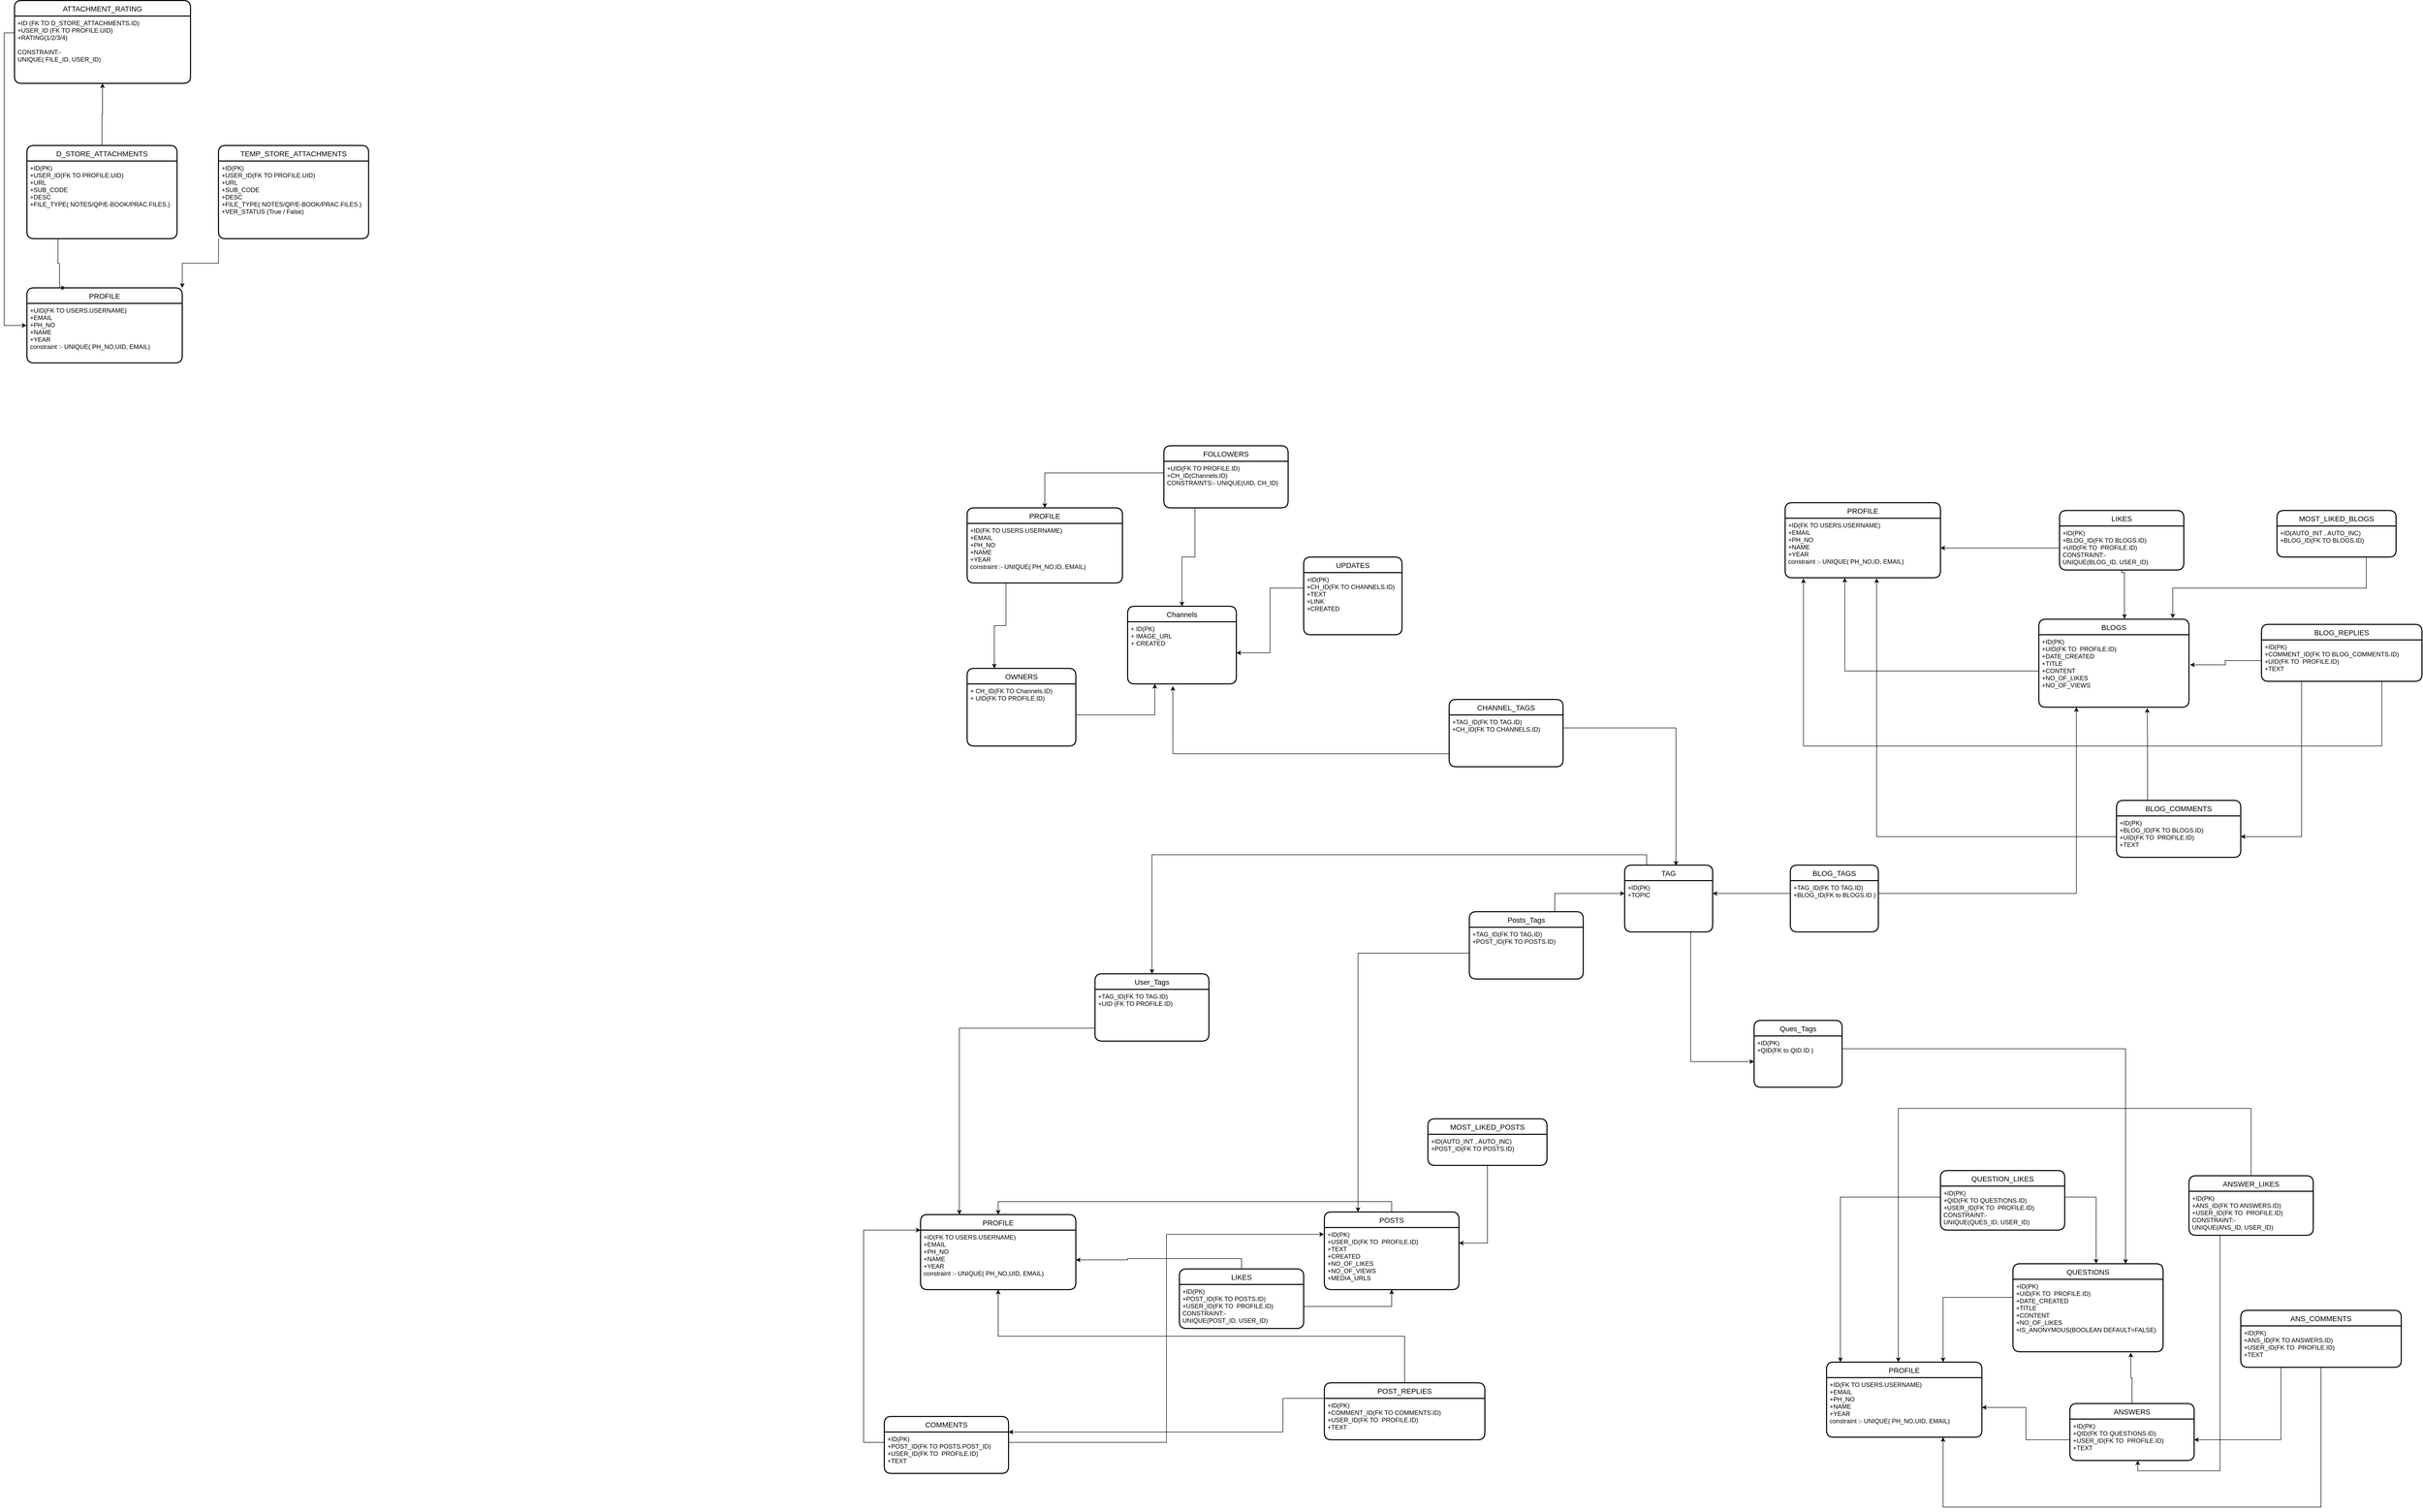 <mxfile version="20.2.7" type="github">
  <diagram id="v6MhGzl9Ut_vb9ysP9-F" name="Page-1">
    <mxGraphModel dx="2992" dy="3096" grid="1" gridSize="10" guides="1" tooltips="1" connect="1" arrows="1" fold="1" page="1" pageScale="1" pageWidth="827" pageHeight="1169" math="0" shadow="0">
      <root>
        <mxCell id="0" />
        <mxCell id="1" parent="0" />
        <mxCell id="1lAsEYCgAlX6sePm31HV-1" value="PROFILE" style="swimlane;childLayout=stackLayout;horizontal=1;startSize=30;horizontalStack=0;rounded=1;fontSize=14;fontStyle=0;strokeWidth=2;resizeParent=0;resizeLast=1;shadow=0;dashed=0;align=center;" parent="1" vertex="1">
          <mxGeometry x="270" y="305" width="300" height="145" as="geometry">
            <mxRectangle x="70" y="260" width="80" height="30" as="alternateBounds" />
          </mxGeometry>
        </mxCell>
        <mxCell id="1lAsEYCgAlX6sePm31HV-2" value="+ID(FK TO USERS.USERNAME)&#xa;+EMAIL&#xa;+PH_NO&#xa;+NAME&#xa;+YEAR&#xa;constraint :- UNIQUE( PH_NO,UID, EMAIL)" style="align=left;strokeColor=none;fillColor=none;spacingLeft=4;fontSize=12;verticalAlign=top;resizable=0;rotatable=0;part=1;" parent="1lAsEYCgAlX6sePm31HV-1" vertex="1">
          <mxGeometry y="30" width="300" height="115" as="geometry" />
        </mxCell>
        <mxCell id="1lAsEYCgAlX6sePm31HV-76" style="edgeStyle=orthogonalEdgeStyle;rounded=0;orthogonalLoop=1;jettySize=auto;html=1;exitX=0.5;exitY=0;exitDx=0;exitDy=0;entryX=0.5;entryY=0;entryDx=0;entryDy=0;" parent="1" source="1lAsEYCgAlX6sePm31HV-6" target="1lAsEYCgAlX6sePm31HV-1" edge="1">
          <mxGeometry relative="1" as="geometry" />
        </mxCell>
        <mxCell id="1lAsEYCgAlX6sePm31HV-6" value="POSTS" style="swimlane;childLayout=stackLayout;horizontal=1;startSize=30;horizontalStack=0;rounded=1;fontSize=14;fontStyle=0;strokeWidth=2;resizeParent=0;resizeLast=1;shadow=0;dashed=0;align=center;" parent="1" vertex="1">
          <mxGeometry x="1050" y="300" width="260" height="150" as="geometry" />
        </mxCell>
        <mxCell id="1lAsEYCgAlX6sePm31HV-7" value="+ID(PK)&#xa;+USER_ID(FK TO  PROFILE.ID)&#xa;+TEXT&#xa;+CREATED&#xa;+NO_OF_LIKES&#xa;+NO_OF_VIEWS&#xa;+MEDIA_URLS" style="align=left;strokeColor=none;fillColor=none;spacingLeft=4;fontSize=12;verticalAlign=top;resizable=0;rotatable=0;part=1;" parent="1lAsEYCgAlX6sePm31HV-6" vertex="1">
          <mxGeometry y="30" width="260" height="120" as="geometry" />
        </mxCell>
        <mxCell id="1lAsEYCgAlX6sePm31HV-11" value="COMMENTS" style="swimlane;childLayout=stackLayout;horizontal=1;startSize=30;horizontalStack=0;rounded=1;fontSize=14;fontStyle=0;strokeWidth=2;resizeParent=0;resizeLast=1;shadow=0;dashed=0;align=center;" parent="1" vertex="1">
          <mxGeometry x="200" y="695" width="240" height="110" as="geometry" />
        </mxCell>
        <mxCell id="1lAsEYCgAlX6sePm31HV-12" value="+ID(PK)&#xa;+POST_ID(FK TO POSTS.POST_ID)&#xa;+USER_ID(FK TO  PROFILE.ID)&#xa;+TEXT" style="align=left;strokeColor=none;fillColor=none;spacingLeft=4;fontSize=12;verticalAlign=top;resizable=0;rotatable=0;part=1;" parent="1lAsEYCgAlX6sePm31HV-11" vertex="1">
          <mxGeometry y="30" width="240" height="80" as="geometry" />
        </mxCell>
        <mxCell id="1lAsEYCgAlX6sePm31HV-14" style="edgeStyle=orthogonalEdgeStyle;rounded=0;orthogonalLoop=1;jettySize=auto;html=1;exitX=0;exitY=0.25;exitDx=0;exitDy=0;entryX=0;entryY=0;entryDx=0;entryDy=0;" parent="1" source="1lAsEYCgAlX6sePm31HV-12" target="1lAsEYCgAlX6sePm31HV-2" edge="1">
          <mxGeometry relative="1" as="geometry">
            <Array as="points">
              <mxPoint x="160" y="745" />
              <mxPoint x="160" y="335" />
            </Array>
          </mxGeometry>
        </mxCell>
        <mxCell id="1lAsEYCgAlX6sePm31HV-75" style="edgeStyle=orthogonalEdgeStyle;rounded=0;orthogonalLoop=1;jettySize=auto;html=1;exitX=0.5;exitY=0;exitDx=0;exitDy=0;entryX=0.5;entryY=1;entryDx=0;entryDy=0;" parent="1" source="1lAsEYCgAlX6sePm31HV-67" target="1lAsEYCgAlX6sePm31HV-2" edge="1">
          <mxGeometry relative="1" as="geometry" />
        </mxCell>
        <mxCell id="1lAsEYCgAlX6sePm31HV-67" value="POST_REPLIES" style="swimlane;childLayout=stackLayout;horizontal=1;startSize=30;horizontalStack=0;rounded=1;fontSize=14;fontStyle=0;strokeWidth=2;resizeParent=0;resizeLast=1;shadow=0;dashed=0;align=center;" parent="1" vertex="1">
          <mxGeometry x="1050" y="630" width="310" height="110" as="geometry" />
        </mxCell>
        <mxCell id="1lAsEYCgAlX6sePm31HV-68" value="+ID(PK)&#xa;+COMMENT_ID(FK TO COMMENTS.ID)&#xa;+USER_ID(FK TO  PROFILE.ID)&#xa;+TEXT" style="align=left;strokeColor=none;fillColor=none;spacingLeft=4;fontSize=12;verticalAlign=top;resizable=0;rotatable=0;part=1;" parent="1lAsEYCgAlX6sePm31HV-67" vertex="1">
          <mxGeometry y="30" width="310" height="80" as="geometry" />
        </mxCell>
        <mxCell id="1lAsEYCgAlX6sePm31HV-71" style="edgeStyle=orthogonalEdgeStyle;rounded=0;orthogonalLoop=1;jettySize=auto;html=1;exitX=0;exitY=0;exitDx=0;exitDy=0;entryX=1;entryY=0;entryDx=0;entryDy=0;" parent="1" source="1lAsEYCgAlX6sePm31HV-68" target="1lAsEYCgAlX6sePm31HV-12" edge="1">
          <mxGeometry relative="1" as="geometry">
            <Array as="points">
              <mxPoint x="970" y="725" />
            </Array>
          </mxGeometry>
        </mxCell>
        <mxCell id="1lAsEYCgAlX6sePm31HV-73" style="edgeStyle=orthogonalEdgeStyle;rounded=0;orthogonalLoop=1;jettySize=auto;html=1;exitX=1;exitY=0.25;exitDx=0;exitDy=0;entryX=-0.003;entryY=0.109;entryDx=0;entryDy=0;entryPerimeter=0;" parent="1" source="1lAsEYCgAlX6sePm31HV-12" target="1lAsEYCgAlX6sePm31HV-7" edge="1">
          <mxGeometry relative="1" as="geometry" />
        </mxCell>
        <mxCell id="1lAsEYCgAlX6sePm31HV-80" style="edgeStyle=orthogonalEdgeStyle;rounded=0;orthogonalLoop=1;jettySize=auto;html=1;exitX=0.5;exitY=0;exitDx=0;exitDy=0;" parent="1" source="1lAsEYCgAlX6sePm31HV-77" target="1lAsEYCgAlX6sePm31HV-2" edge="1">
          <mxGeometry relative="1" as="geometry" />
        </mxCell>
        <mxCell id="1lAsEYCgAlX6sePm31HV-77" value="LIKES" style="swimlane;childLayout=stackLayout;horizontal=1;startSize=30;horizontalStack=0;rounded=1;fontSize=14;fontStyle=0;strokeWidth=2;resizeParent=0;resizeLast=1;shadow=0;dashed=0;align=center;" parent="1" vertex="1">
          <mxGeometry x="770" y="410" width="240" height="115" as="geometry" />
        </mxCell>
        <mxCell id="1lAsEYCgAlX6sePm31HV-78" value="+ID(PK)&#xa;+POST_ID(FK TO POSTS.ID)&#xa;+USER_ID(FK TO  PROFILE.ID)&#xa;CONSTRAINT:-&#xa;UNIQUE(POST_ID, USER_ID)" style="align=left;strokeColor=none;fillColor=none;spacingLeft=4;fontSize=12;verticalAlign=top;resizable=0;rotatable=0;part=1;" parent="1lAsEYCgAlX6sePm31HV-77" vertex="1">
          <mxGeometry y="30" width="240" height="85" as="geometry" />
        </mxCell>
        <mxCell id="1lAsEYCgAlX6sePm31HV-89" value="MOST_LIKED_POSTS" style="swimlane;childLayout=stackLayout;horizontal=1;startSize=30;horizontalStack=0;rounded=1;fontSize=14;fontStyle=0;strokeWidth=2;resizeParent=0;resizeLast=1;shadow=0;dashed=0;align=center;" parent="1" vertex="1">
          <mxGeometry x="1250" y="120" width="230" height="90" as="geometry" />
        </mxCell>
        <mxCell id="1lAsEYCgAlX6sePm31HV-90" value="+ID(AUTO_INT , AUTO_INC)&#xa;+POST_ID(FK TO POSTS.ID)" style="align=left;strokeColor=none;fillColor=none;spacingLeft=4;fontSize=12;verticalAlign=top;resizable=0;rotatable=0;part=1;" parent="1lAsEYCgAlX6sePm31HV-89" vertex="1">
          <mxGeometry y="30" width="230" height="60" as="geometry" />
        </mxCell>
        <mxCell id="1lAsEYCgAlX6sePm31HV-91" style="edgeStyle=orthogonalEdgeStyle;rounded=0;orthogonalLoop=1;jettySize=auto;html=1;exitX=0.5;exitY=1;exitDx=0;exitDy=0;entryX=1;entryY=0.25;entryDx=0;entryDy=0;" parent="1" source="1lAsEYCgAlX6sePm31HV-90" target="1lAsEYCgAlX6sePm31HV-7" edge="1">
          <mxGeometry relative="1" as="geometry" />
        </mxCell>
        <mxCell id="JsNUfQA0gymqFtGWAfHF-6" style="edgeStyle=orthogonalEdgeStyle;rounded=0;orthogonalLoop=1;jettySize=auto;html=1;exitX=1;exitY=0.5;exitDx=0;exitDy=0;entryX=0.5;entryY=1;entryDx=0;entryDy=0;" parent="1" source="1lAsEYCgAlX6sePm31HV-78" target="1lAsEYCgAlX6sePm31HV-7" edge="1">
          <mxGeometry relative="1" as="geometry" />
        </mxCell>
        <mxCell id="MGJTp-JD5_m7ENDqBsiT-18" value="BLOGS" style="swimlane;childLayout=stackLayout;horizontal=1;startSize=30;horizontalStack=0;rounded=1;fontSize=14;fontStyle=0;strokeWidth=2;resizeParent=0;resizeLast=1;shadow=0;dashed=0;align=center;" parent="1" vertex="1">
          <mxGeometry x="2430" y="-845" width="290" height="170" as="geometry" />
        </mxCell>
        <mxCell id="MGJTp-JD5_m7ENDqBsiT-19" value="+ID(PK)&#xa;+UID(FK TO  PROFILE.ID)&#xa;+DATE_CREATED&#xa;+TITLE&#xa;+CONTENT&#xa;+NO_OF_LIKES&#xa;+NO_OF_VIEWS&#xa;" style="align=left;strokeColor=none;fillColor=none;spacingLeft=4;fontSize=12;verticalAlign=top;resizable=0;rotatable=0;part=1;" parent="MGJTp-JD5_m7ENDqBsiT-18" vertex="1">
          <mxGeometry y="30" width="290" height="140" as="geometry" />
        </mxCell>
        <mxCell id="MGJTp-JD5_m7ENDqBsiT-20" value="LIKES" style="swimlane;childLayout=stackLayout;horizontal=1;startSize=30;horizontalStack=0;rounded=1;fontSize=14;fontStyle=0;strokeWidth=2;resizeParent=0;resizeLast=1;shadow=0;dashed=0;align=center;" parent="1" vertex="1">
          <mxGeometry x="2470" y="-1055" width="240" height="115" as="geometry" />
        </mxCell>
        <mxCell id="MGJTp-JD5_m7ENDqBsiT-21" value="+ID(PK)&#xa;+BLOG_ID(FK TO BLOGS.ID)&#xa;+UID(FK TO  PROFILE.ID)&#xa;CONSTRAINT:-&#xa;UNIQUE(BLOG_ID, USER_ID)" style="align=left;strokeColor=none;fillColor=none;spacingLeft=4;fontSize=12;verticalAlign=top;resizable=0;rotatable=0;part=1;" parent="MGJTp-JD5_m7ENDqBsiT-20" vertex="1">
          <mxGeometry y="30" width="240" height="85" as="geometry" />
        </mxCell>
        <mxCell id="MGJTp-JD5_m7ENDqBsiT-85" style="edgeStyle=orthogonalEdgeStyle;rounded=0;orthogonalLoop=1;jettySize=auto;html=1;exitX=0.25;exitY=0;exitDx=0;exitDy=0;entryX=0.722;entryY=1.012;entryDx=0;entryDy=0;entryPerimeter=0;" parent="1" source="MGJTp-JD5_m7ENDqBsiT-22" target="MGJTp-JD5_m7ENDqBsiT-19" edge="1">
          <mxGeometry relative="1" as="geometry" />
        </mxCell>
        <mxCell id="MGJTp-JD5_m7ENDqBsiT-22" value="BLOG_COMMENTS" style="swimlane;childLayout=stackLayout;horizontal=1;startSize=30;horizontalStack=0;rounded=1;fontSize=14;fontStyle=0;strokeWidth=2;resizeParent=0;resizeLast=1;shadow=0;dashed=0;align=center;" parent="1" vertex="1">
          <mxGeometry x="2580" y="-495" width="240" height="110" as="geometry" />
        </mxCell>
        <mxCell id="MGJTp-JD5_m7ENDqBsiT-23" value="+ID(PK)&#xa;+BLOG_ID(FK TO BLOGS.ID)&#xa;+UID(FK TO  PROFILE.ID)&#xa;+TEXT" style="align=left;strokeColor=none;fillColor=none;spacingLeft=4;fontSize=12;verticalAlign=top;resizable=0;rotatable=0;part=1;" parent="MGJTp-JD5_m7ENDqBsiT-22" vertex="1">
          <mxGeometry y="30" width="240" height="80" as="geometry" />
        </mxCell>
        <mxCell id="MGJTp-JD5_m7ENDqBsiT-24" value="MOST_LIKED_BLOGS" style="swimlane;childLayout=stackLayout;horizontal=1;startSize=30;horizontalStack=0;rounded=1;fontSize=14;fontStyle=0;strokeWidth=2;resizeParent=0;resizeLast=1;shadow=0;dashed=0;align=center;" parent="1" vertex="1">
          <mxGeometry x="2890" y="-1055" width="230" height="90" as="geometry" />
        </mxCell>
        <mxCell id="MGJTp-JD5_m7ENDqBsiT-25" value="+ID(AUTO_INT , AUTO_INC)&#xa;+BLOG_ID(FK TO BLOGS.ID)" style="align=left;strokeColor=none;fillColor=none;spacingLeft=4;fontSize=12;verticalAlign=top;resizable=0;rotatable=0;part=1;" parent="MGJTp-JD5_m7ENDqBsiT-24" vertex="1">
          <mxGeometry y="30" width="230" height="60" as="geometry" />
        </mxCell>
        <mxCell id="MGJTp-JD5_m7ENDqBsiT-26" style="edgeStyle=orthogonalEdgeStyle;rounded=0;orthogonalLoop=1;jettySize=auto;html=1;entryX=0.57;entryY=-0.005;entryDx=0;entryDy=0;entryPerimeter=0;" parent="1" source="MGJTp-JD5_m7ENDqBsiT-21" target="MGJTp-JD5_m7ENDqBsiT-18" edge="1">
          <mxGeometry relative="1" as="geometry">
            <Array as="points">
              <mxPoint x="2590" y="-935" />
              <mxPoint x="2595" y="-935" />
            </Array>
          </mxGeometry>
        </mxCell>
        <mxCell id="MGJTp-JD5_m7ENDqBsiT-27" value="BLOG_REPLIES" style="swimlane;childLayout=stackLayout;horizontal=1;startSize=30;horizontalStack=0;rounded=1;fontSize=14;fontStyle=0;strokeWidth=2;resizeParent=0;resizeLast=1;shadow=0;dashed=0;align=center;" parent="1" vertex="1">
          <mxGeometry x="2860" y="-835" width="310" height="110" as="geometry" />
        </mxCell>
        <mxCell id="MGJTp-JD5_m7ENDqBsiT-28" value="+ID(PK)&#xa;+COMMENT_ID(FK TO BLOG_COMMENTS.ID)&#xa;+UID(FK TO  PROFILE.ID)&#xa;+TEXT" style="align=left;strokeColor=none;fillColor=none;spacingLeft=4;fontSize=12;verticalAlign=top;resizable=0;rotatable=0;part=1;" parent="MGJTp-JD5_m7ENDqBsiT-27" vertex="1">
          <mxGeometry y="30" width="310" height="80" as="geometry" />
        </mxCell>
        <mxCell id="MGJTp-JD5_m7ENDqBsiT-29" style="edgeStyle=orthogonalEdgeStyle;rounded=0;orthogonalLoop=1;jettySize=auto;html=1;exitX=0;exitY=0.5;exitDx=0;exitDy=0;entryX=1.007;entryY=0.415;entryDx=0;entryDy=0;entryPerimeter=0;" parent="1" source="MGJTp-JD5_m7ENDqBsiT-28" target="MGJTp-JD5_m7ENDqBsiT-19" edge="1">
          <mxGeometry relative="1" as="geometry" />
        </mxCell>
        <mxCell id="MGJTp-JD5_m7ENDqBsiT-30" style="edgeStyle=orthogonalEdgeStyle;rounded=0;orthogonalLoop=1;jettySize=auto;html=1;exitX=0.75;exitY=1;exitDx=0;exitDy=0;entryX=0.892;entryY=-0.011;entryDx=0;entryDy=0;entryPerimeter=0;" parent="1" source="MGJTp-JD5_m7ENDqBsiT-25" target="MGJTp-JD5_m7ENDqBsiT-18" edge="1">
          <mxGeometry relative="1" as="geometry" />
        </mxCell>
        <mxCell id="MGJTp-JD5_m7ENDqBsiT-31" style="edgeStyle=orthogonalEdgeStyle;rounded=0;orthogonalLoop=1;jettySize=auto;html=1;exitX=0.25;exitY=1;exitDx=0;exitDy=0;entryX=1;entryY=0.5;entryDx=0;entryDy=0;" parent="1" source="MGJTp-JD5_m7ENDqBsiT-28" target="MGJTp-JD5_m7ENDqBsiT-23" edge="1">
          <mxGeometry relative="1" as="geometry" />
        </mxCell>
        <mxCell id="MGJTp-JD5_m7ENDqBsiT-36" value="PROFILE" style="swimlane;childLayout=stackLayout;horizontal=1;startSize=30;horizontalStack=0;rounded=1;fontSize=14;fontStyle=0;strokeWidth=2;resizeParent=0;resizeLast=1;shadow=0;dashed=0;align=center;" parent="1" vertex="1">
          <mxGeometry x="1940" y="-1070" width="300" height="145" as="geometry">
            <mxRectangle x="70" y="260" width="80" height="30" as="alternateBounds" />
          </mxGeometry>
        </mxCell>
        <mxCell id="MGJTp-JD5_m7ENDqBsiT-37" value="+ID(FK TO USERS.USERNAME)&#xa;+EMAIL&#xa;+PH_NO&#xa;+NAME&#xa;+YEAR&#xa;constraint :- UNIQUE( PH_NO,ID, EMAIL)" style="align=left;strokeColor=none;fillColor=none;spacingLeft=4;fontSize=12;verticalAlign=top;resizable=0;rotatable=0;part=1;" parent="MGJTp-JD5_m7ENDqBsiT-36" vertex="1">
          <mxGeometry y="30" width="300" height="115" as="geometry" />
        </mxCell>
        <mxCell id="MGJTp-JD5_m7ENDqBsiT-41" style="edgeStyle=orthogonalEdgeStyle;rounded=0;orthogonalLoop=1;jettySize=auto;html=1;exitX=0;exitY=0.5;exitDx=0;exitDy=0;entryX=0.384;entryY=1.001;entryDx=0;entryDy=0;entryPerimeter=0;" parent="1" source="MGJTp-JD5_m7ENDqBsiT-19" target="MGJTp-JD5_m7ENDqBsiT-37" edge="1">
          <mxGeometry relative="1" as="geometry" />
        </mxCell>
        <mxCell id="MGJTp-JD5_m7ENDqBsiT-42" style="edgeStyle=orthogonalEdgeStyle;rounded=0;orthogonalLoop=1;jettySize=auto;html=1;exitX=0;exitY=0.5;exitDx=0;exitDy=0;entryX=0.589;entryY=1.01;entryDx=0;entryDy=0;entryPerimeter=0;" parent="1" source="MGJTp-JD5_m7ENDqBsiT-23" target="MGJTp-JD5_m7ENDqBsiT-37" edge="1">
          <mxGeometry relative="1" as="geometry" />
        </mxCell>
        <mxCell id="MGJTp-JD5_m7ENDqBsiT-52" value="PROFILE" style="swimlane;childLayout=stackLayout;horizontal=1;startSize=30;horizontalStack=0;rounded=1;fontSize=14;fontStyle=0;strokeWidth=2;resizeParent=0;resizeLast=1;shadow=0;dashed=0;align=center;" parent="1" vertex="1">
          <mxGeometry x="-1456" y="-1485" width="300" height="145" as="geometry">
            <mxRectangle x="70" y="260" width="80" height="30" as="alternateBounds" />
          </mxGeometry>
        </mxCell>
        <mxCell id="MGJTp-JD5_m7ENDqBsiT-53" value="+UID(FK TO USERS.USERNAME)&#xa;+EMAIL&#xa;+PH_NO&#xa;+NAME&#xa;+YEAR&#xa;constraint :- UNIQUE( PH_NO,UID, EMAIL)" style="align=left;strokeColor=none;fillColor=none;spacingLeft=4;fontSize=12;verticalAlign=top;resizable=0;rotatable=0;part=1;" parent="MGJTp-JD5_m7ENDqBsiT-52" vertex="1">
          <mxGeometry y="30" width="300" height="115" as="geometry" />
        </mxCell>
        <mxCell id="MGJTp-JD5_m7ENDqBsiT-54" style="edgeStyle=orthogonalEdgeStyle;rounded=0;orthogonalLoop=1;jettySize=auto;html=1;exitX=0.5;exitY=0;exitDx=0;exitDy=0;entryX=0.5;entryY=1;entryDx=0;entryDy=0;" parent="1" source="MGJTp-JD5_m7ENDqBsiT-55" target="MGJTp-JD5_m7ENDqBsiT-62" edge="1">
          <mxGeometry relative="1" as="geometry" />
        </mxCell>
        <mxCell id="MGJTp-JD5_m7ENDqBsiT-55" value="D_STORE_ATTACHMENTS" style="swimlane;childLayout=stackLayout;horizontal=1;startSize=30;horizontalStack=0;rounded=1;fontSize=14;fontStyle=0;strokeWidth=2;resizeParent=0;resizeLast=1;shadow=0;dashed=0;align=center;" parent="1" vertex="1">
          <mxGeometry x="-1456" y="-1760" width="290" height="180" as="geometry" />
        </mxCell>
        <mxCell id="MGJTp-JD5_m7ENDqBsiT-56" value="+ID(PK)&#xa;+USER_ID(FK TO PROFILE.UID)&#xa;+URL&#xa;+SUB_CODE&#xa;+DESC&#xa;+FILE_TYPE( NOTES/QP/E-BOOK/PRAC.FILES.)&#xa;" style="align=left;strokeColor=none;fillColor=none;spacingLeft=4;fontSize=12;verticalAlign=top;resizable=0;rotatable=0;part=1;" parent="MGJTp-JD5_m7ENDqBsiT-55" vertex="1">
          <mxGeometry y="30" width="290" height="150" as="geometry" />
        </mxCell>
        <mxCell id="MGJTp-JD5_m7ENDqBsiT-57" value="TEMP_STORE_ATTACHMENTS" style="swimlane;childLayout=stackLayout;horizontal=1;startSize=30;horizontalStack=0;rounded=1;fontSize=14;fontStyle=0;strokeWidth=2;resizeParent=0;resizeLast=1;shadow=0;dashed=0;align=center;" parent="1" vertex="1">
          <mxGeometry x="-1086" y="-1760" width="290" height="180" as="geometry" />
        </mxCell>
        <mxCell id="MGJTp-JD5_m7ENDqBsiT-58" value="+ID(PK)&#xa;+USER_ID(FK TO PROFILE.UID)&#xa;+URL&#xa;+SUB_CODE&#xa;+DESC&#xa;+FILE_TYPE( NOTES/QP/E-BOOK/PRAC.FILES.)&#xa;+VER_STATUS (True / False)" style="align=left;strokeColor=none;fillColor=none;spacingLeft=4;fontSize=12;verticalAlign=top;resizable=0;rotatable=0;part=1;" parent="MGJTp-JD5_m7ENDqBsiT-57" vertex="1">
          <mxGeometry y="30" width="290" height="150" as="geometry" />
        </mxCell>
        <mxCell id="MGJTp-JD5_m7ENDqBsiT-59" style="edgeStyle=orthogonalEdgeStyle;rounded=0;orthogonalLoop=1;jettySize=auto;html=1;exitX=0.25;exitY=1;exitDx=0;exitDy=0;entryX=0.25;entryY=0;entryDx=0;entryDy=0;" parent="1" source="MGJTp-JD5_m7ENDqBsiT-56" target="MGJTp-JD5_m7ENDqBsiT-52" edge="1">
          <mxGeometry relative="1" as="geometry">
            <Array as="points">
              <mxPoint x="-1396" y="-1580" />
              <mxPoint x="-1396" y="-1532" />
              <mxPoint x="-1393" y="-1532" />
            </Array>
          </mxGeometry>
        </mxCell>
        <mxCell id="MGJTp-JD5_m7ENDqBsiT-60" style="edgeStyle=orthogonalEdgeStyle;rounded=0;orthogonalLoop=1;jettySize=auto;html=1;exitX=0;exitY=1;exitDx=0;exitDy=0;entryX=1;entryY=0;entryDx=0;entryDy=0;" parent="1" source="MGJTp-JD5_m7ENDqBsiT-58" target="MGJTp-JD5_m7ENDqBsiT-52" edge="1">
          <mxGeometry relative="1" as="geometry" />
        </mxCell>
        <mxCell id="MGJTp-JD5_m7ENDqBsiT-61" value="ATTACHMENT_RATING" style="swimlane;childLayout=stackLayout;horizontal=1;startSize=30;horizontalStack=0;rounded=1;fontSize=14;fontStyle=0;strokeWidth=2;resizeParent=0;resizeLast=1;shadow=0;dashed=0;align=center;" parent="1" vertex="1">
          <mxGeometry x="-1480" y="-2040" width="340" height="160" as="geometry" />
        </mxCell>
        <mxCell id="MGJTp-JD5_m7ENDqBsiT-62" value="+ID (FK TO D_STORE_ATTACHMENTS.ID)&#xa;+USER_ID (FK TO PROFILE.UID)&#xa;+RATING(1/2/3/4)&#xa;&#xa;CONSTRAINT:-&#xa;UNIQUE( FILE_ID, USER_ID)" style="align=left;strokeColor=none;fillColor=none;spacingLeft=4;fontSize=12;verticalAlign=top;resizable=0;rotatable=0;part=1;" parent="MGJTp-JD5_m7ENDqBsiT-61" vertex="1">
          <mxGeometry y="30" width="340" height="130" as="geometry" />
        </mxCell>
        <mxCell id="MGJTp-JD5_m7ENDqBsiT-63" style="edgeStyle=orthogonalEdgeStyle;rounded=0;orthogonalLoop=1;jettySize=auto;html=1;exitX=0;exitY=0.25;exitDx=0;exitDy=0;entryX=-0.003;entryY=0.371;entryDx=0;entryDy=0;entryPerimeter=0;" parent="1" source="MGJTp-JD5_m7ENDqBsiT-62" target="MGJTp-JD5_m7ENDqBsiT-53" edge="1">
          <mxGeometry relative="1" as="geometry" />
        </mxCell>
        <mxCell id="MGJTp-JD5_m7ENDqBsiT-65" value="PROFILE" style="swimlane;childLayout=stackLayout;horizontal=1;startSize=30;horizontalStack=0;rounded=1;fontSize=14;fontStyle=0;strokeWidth=2;resizeParent=0;resizeLast=1;shadow=0;dashed=0;align=center;" parent="1" vertex="1">
          <mxGeometry x="2020" y="590" width="300" height="145" as="geometry">
            <mxRectangle x="70" y="260" width="80" height="30" as="alternateBounds" />
          </mxGeometry>
        </mxCell>
        <mxCell id="MGJTp-JD5_m7ENDqBsiT-66" value="+ID(FK TO USERS.USERNAME)&#xa;+EMAIL&#xa;+PH_NO&#xa;+NAME&#xa;+YEAR&#xa;constraint :- UNIQUE( PH_NO,UID, EMAIL)" style="align=left;strokeColor=none;fillColor=none;spacingLeft=4;fontSize=12;verticalAlign=top;resizable=0;rotatable=0;part=1;" parent="MGJTp-JD5_m7ENDqBsiT-65" vertex="1">
          <mxGeometry y="30" width="300" height="115" as="geometry" />
        </mxCell>
        <mxCell id="MGJTp-JD5_m7ENDqBsiT-94" style="edgeStyle=orthogonalEdgeStyle;rounded=0;orthogonalLoop=1;jettySize=auto;html=1;exitX=0.5;exitY=0;exitDx=0;exitDy=0;entryX=0.785;entryY=1.012;entryDx=0;entryDy=0;entryPerimeter=0;" parent="1" source="MGJTp-JD5_m7ENDqBsiT-73" target="MGJTp-JD5_m7ENDqBsiT-84" edge="1">
          <mxGeometry relative="1" as="geometry" />
        </mxCell>
        <mxCell id="MGJTp-JD5_m7ENDqBsiT-73" value="ANSWERS" style="swimlane;childLayout=stackLayout;horizontal=1;startSize=30;horizontalStack=0;rounded=1;fontSize=14;fontStyle=0;strokeWidth=2;resizeParent=0;resizeLast=1;shadow=0;dashed=0;align=center;" parent="1" vertex="1">
          <mxGeometry x="2490" y="670" width="240" height="110" as="geometry" />
        </mxCell>
        <mxCell id="MGJTp-JD5_m7ENDqBsiT-74" value="+ID(PK)&#xa;+QID(FK TO QUESTIONS.ID)&#xa;+USER_ID(FK TO  PROFILE.ID)&#xa;+TEXT" style="align=left;strokeColor=none;fillColor=none;spacingLeft=4;fontSize=12;verticalAlign=top;resizable=0;rotatable=0;part=1;" parent="MGJTp-JD5_m7ENDqBsiT-73" vertex="1">
          <mxGeometry y="30" width="240" height="80" as="geometry" />
        </mxCell>
        <mxCell id="MGJTp-JD5_m7ENDqBsiT-75" value="ANS_COMMENTS" style="swimlane;childLayout=stackLayout;horizontal=1;startSize=30;horizontalStack=0;rounded=1;fontSize=14;fontStyle=0;strokeWidth=2;resizeParent=0;resizeLast=1;shadow=0;dashed=0;align=center;" parent="1" vertex="1">
          <mxGeometry x="2820" y="490" width="310" height="110" as="geometry" />
        </mxCell>
        <mxCell id="MGJTp-JD5_m7ENDqBsiT-76" value="+ID(PK)&#xa;+ANS_ID(FK TO ANSWERS.ID)&#xa;+USER_ID(FK TO  PROFILE.ID)&#xa;+TEXT" style="align=left;strokeColor=none;fillColor=none;spacingLeft=4;fontSize=12;verticalAlign=top;resizable=0;rotatable=0;part=1;" parent="MGJTp-JD5_m7ENDqBsiT-75" vertex="1">
          <mxGeometry y="30" width="310" height="80" as="geometry" />
        </mxCell>
        <mxCell id="MGJTp-JD5_m7ENDqBsiT-77" value="QUESTION_LIKES" style="swimlane;childLayout=stackLayout;horizontal=1;startSize=30;horizontalStack=0;rounded=1;fontSize=14;fontStyle=0;strokeWidth=2;resizeParent=0;resizeLast=1;shadow=0;dashed=0;align=center;" parent="1" vertex="1">
          <mxGeometry x="2240" y="220" width="240" height="115" as="geometry" />
        </mxCell>
        <mxCell id="MGJTp-JD5_m7ENDqBsiT-78" value="+ID(PK)&#xa;+QID(FK TO QUESTIONS.ID)&#xa;+USER_ID(FK TO  PROFILE.ID)&#xa;CONSTRAINT:-&#xa;UNIQUE(QUES_ID, USER_ID)" style="align=left;strokeColor=none;fillColor=none;spacingLeft=4;fontSize=12;verticalAlign=top;resizable=0;rotatable=0;part=1;" parent="MGJTp-JD5_m7ENDqBsiT-77" vertex="1">
          <mxGeometry y="30" width="240" height="85" as="geometry" />
        </mxCell>
        <mxCell id="MGJTp-JD5_m7ENDqBsiT-91" style="edgeStyle=orthogonalEdgeStyle;rounded=0;orthogonalLoop=1;jettySize=auto;html=1;exitX=0.5;exitY=0;exitDx=0;exitDy=0;entryX=0.462;entryY=-0.001;entryDx=0;entryDy=0;entryPerimeter=0;" parent="1" source="MGJTp-JD5_m7ENDqBsiT-79" target="MGJTp-JD5_m7ENDqBsiT-65" edge="1">
          <mxGeometry relative="1" as="geometry">
            <Array as="points">
              <mxPoint x="2840" y="100" />
              <mxPoint x="2159" y="100" />
            </Array>
          </mxGeometry>
        </mxCell>
        <mxCell id="MGJTp-JD5_m7ENDqBsiT-79" value="ANSWER_LIKES" style="swimlane;childLayout=stackLayout;horizontal=1;startSize=30;horizontalStack=0;rounded=1;fontSize=14;fontStyle=0;strokeWidth=2;resizeParent=0;resizeLast=1;shadow=0;dashed=0;align=center;" parent="1" vertex="1">
          <mxGeometry x="2720" y="230" width="240" height="115" as="geometry" />
        </mxCell>
        <mxCell id="MGJTp-JD5_m7ENDqBsiT-80" value="+ID(PK)&#xa;+ANS_ID(FK TO ANSWERS.ID)&#xa;+USER_ID(FK TO  PROFILE.ID)&#xa;CONSTRAINT:-&#xa;UNIQUE(ANS_ID, USER_ID)" style="align=left;strokeColor=none;fillColor=none;spacingLeft=4;fontSize=12;verticalAlign=top;resizable=0;rotatable=0;part=1;" parent="MGJTp-JD5_m7ENDqBsiT-79" vertex="1">
          <mxGeometry y="30" width="240" height="85" as="geometry" />
        </mxCell>
        <mxCell id="MGJTp-JD5_m7ENDqBsiT-83" value="QUESTIONS" style="swimlane;childLayout=stackLayout;horizontal=1;startSize=30;horizontalStack=0;rounded=1;fontSize=14;fontStyle=0;strokeWidth=2;resizeParent=0;resizeLast=1;shadow=0;dashed=0;align=center;" parent="1" vertex="1">
          <mxGeometry x="2380" y="400" width="290" height="170" as="geometry" />
        </mxCell>
        <mxCell id="MGJTp-JD5_m7ENDqBsiT-84" value="+ID(PK)&#xa;+UID(FK TO  PROFILE.ID)&#xa;+DATE_CREATED&#xa;+TITLE&#xa;+CONTENT&#xa;+NO_OF_LIKES&#xa;+IS_ANONYMOUS(BOOLEAN DEFAULT=FALSE)&#xa;" style="align=left;strokeColor=none;fillColor=none;spacingLeft=4;fontSize=12;verticalAlign=top;resizable=0;rotatable=0;part=1;" parent="MGJTp-JD5_m7ENDqBsiT-83" vertex="1">
          <mxGeometry y="30" width="290" height="140" as="geometry" />
        </mxCell>
        <mxCell id="MGJTp-JD5_m7ENDqBsiT-86" style="edgeStyle=orthogonalEdgeStyle;rounded=0;orthogonalLoop=1;jettySize=auto;html=1;exitX=0;exitY=0.5;exitDx=0;exitDy=0;entryX=1;entryY=0.5;entryDx=0;entryDy=0;" parent="1" source="MGJTp-JD5_m7ENDqBsiT-21" target="MGJTp-JD5_m7ENDqBsiT-37" edge="1">
          <mxGeometry relative="1" as="geometry" />
        </mxCell>
        <mxCell id="MGJTp-JD5_m7ENDqBsiT-87" style="edgeStyle=orthogonalEdgeStyle;rounded=0;orthogonalLoop=1;jettySize=auto;html=1;exitX=0.75;exitY=1;exitDx=0;exitDy=0;entryX=0.118;entryY=1.012;entryDx=0;entryDy=0;entryPerimeter=0;" parent="1" source="MGJTp-JD5_m7ENDqBsiT-28" target="MGJTp-JD5_m7ENDqBsiT-37" edge="1">
          <mxGeometry relative="1" as="geometry">
            <Array as="points">
              <mxPoint x="3093" y="-600" />
              <mxPoint x="1975" y="-600" />
            </Array>
          </mxGeometry>
        </mxCell>
        <mxCell id="MGJTp-JD5_m7ENDqBsiT-88" style="edgeStyle=orthogonalEdgeStyle;rounded=0;orthogonalLoop=1;jettySize=auto;html=1;exitX=0;exitY=0.25;exitDx=0;exitDy=0;entryX=0.089;entryY=-0.001;entryDx=0;entryDy=0;entryPerimeter=0;" parent="1" source="MGJTp-JD5_m7ENDqBsiT-78" target="MGJTp-JD5_m7ENDqBsiT-65" edge="1">
          <mxGeometry relative="1" as="geometry" />
        </mxCell>
        <mxCell id="MGJTp-JD5_m7ENDqBsiT-89" style="edgeStyle=orthogonalEdgeStyle;rounded=0;orthogonalLoop=1;jettySize=auto;html=1;" parent="1" source="MGJTp-JD5_m7ENDqBsiT-74" target="MGJTp-JD5_m7ENDqBsiT-66" edge="1">
          <mxGeometry relative="1" as="geometry" />
        </mxCell>
        <mxCell id="MGJTp-JD5_m7ENDqBsiT-90" style="edgeStyle=orthogonalEdgeStyle;rounded=0;orthogonalLoop=1;jettySize=auto;html=1;exitX=0.5;exitY=1;exitDx=0;exitDy=0;entryX=0.75;entryY=1;entryDx=0;entryDy=0;" parent="1" source="MGJTp-JD5_m7ENDqBsiT-76" target="MGJTp-JD5_m7ENDqBsiT-66" edge="1">
          <mxGeometry relative="1" as="geometry">
            <Array as="points">
              <mxPoint x="2975" y="870" />
              <mxPoint x="2245" y="870" />
            </Array>
          </mxGeometry>
        </mxCell>
        <mxCell id="MGJTp-JD5_m7ENDqBsiT-92" style="edgeStyle=orthogonalEdgeStyle;rounded=0;orthogonalLoop=1;jettySize=auto;html=1;exitX=0.25;exitY=1;exitDx=0;exitDy=0;entryX=1;entryY=0.5;entryDx=0;entryDy=0;" parent="1" source="MGJTp-JD5_m7ENDqBsiT-76" target="MGJTp-JD5_m7ENDqBsiT-74" edge="1">
          <mxGeometry relative="1" as="geometry" />
        </mxCell>
        <mxCell id="MGJTp-JD5_m7ENDqBsiT-93" style="edgeStyle=orthogonalEdgeStyle;rounded=0;orthogonalLoop=1;jettySize=auto;html=1;exitX=0.25;exitY=1;exitDx=0;exitDy=0;entryX=0.546;entryY=0.999;entryDx=0;entryDy=0;entryPerimeter=0;" parent="1" source="MGJTp-JD5_m7ENDqBsiT-80" target="MGJTp-JD5_m7ENDqBsiT-74" edge="1">
          <mxGeometry relative="1" as="geometry" />
        </mxCell>
        <mxCell id="MGJTp-JD5_m7ENDqBsiT-95" style="edgeStyle=orthogonalEdgeStyle;rounded=0;orthogonalLoop=1;jettySize=auto;html=1;exitX=1;exitY=0.25;exitDx=0;exitDy=0;entryX=0.554;entryY=-0.002;entryDx=0;entryDy=0;entryPerimeter=0;" parent="1" source="MGJTp-JD5_m7ENDqBsiT-78" target="MGJTp-JD5_m7ENDqBsiT-83" edge="1">
          <mxGeometry relative="1" as="geometry" />
        </mxCell>
        <mxCell id="MGJTp-JD5_m7ENDqBsiT-96" style="edgeStyle=orthogonalEdgeStyle;rounded=0;orthogonalLoop=1;jettySize=auto;html=1;exitX=0;exitY=0.25;exitDx=0;exitDy=0;entryX=0.75;entryY=0;entryDx=0;entryDy=0;" parent="1" source="MGJTp-JD5_m7ENDqBsiT-84" target="MGJTp-JD5_m7ENDqBsiT-65" edge="1">
          <mxGeometry relative="1" as="geometry" />
        </mxCell>
        <mxCell id="7WxtvX7euv3PfZnyjlCn-29" style="edgeStyle=orthogonalEdgeStyle;rounded=0;orthogonalLoop=1;jettySize=auto;html=1;exitX=0.25;exitY=0;exitDx=0;exitDy=0;entryX=0.5;entryY=0;entryDx=0;entryDy=0;" edge="1" parent="1" source="7WxtvX7euv3PfZnyjlCn-1" target="7WxtvX7euv3PfZnyjlCn-21">
          <mxGeometry relative="1" as="geometry" />
        </mxCell>
        <mxCell id="7WxtvX7euv3PfZnyjlCn-1" value="TAG" style="swimlane;childLayout=stackLayout;horizontal=1;startSize=30;horizontalStack=0;rounded=1;fontSize=14;fontStyle=0;strokeWidth=2;resizeParent=0;resizeLast=1;shadow=0;dashed=0;align=center;" vertex="1" parent="1">
          <mxGeometry x="1630" y="-370" width="170" height="129" as="geometry" />
        </mxCell>
        <mxCell id="7WxtvX7euv3PfZnyjlCn-2" value="+ID(PK)&#xa;+TOPIC&#xa;" style="align=left;strokeColor=none;fillColor=none;spacingLeft=4;fontSize=12;verticalAlign=top;resizable=0;rotatable=0;part=1;" vertex="1" parent="7WxtvX7euv3PfZnyjlCn-1">
          <mxGeometry y="30" width="170" height="99" as="geometry" />
        </mxCell>
        <mxCell id="7WxtvX7euv3PfZnyjlCn-6" value="Ques_Tags" style="swimlane;childLayout=stackLayout;horizontal=1;startSize=30;horizontalStack=0;rounded=1;fontSize=14;fontStyle=0;strokeWidth=2;resizeParent=0;resizeLast=1;shadow=0;dashed=0;align=center;" vertex="1" parent="1">
          <mxGeometry x="1880" y="-70" width="170" height="129" as="geometry" />
        </mxCell>
        <mxCell id="7WxtvX7euv3PfZnyjlCn-7" value="+ID(PK)&#xa;+QID(FK to QID.ID )" style="align=left;strokeColor=none;fillColor=none;spacingLeft=4;fontSize=12;verticalAlign=top;resizable=0;rotatable=0;part=1;" vertex="1" parent="7WxtvX7euv3PfZnyjlCn-6">
          <mxGeometry y="30" width="170" height="99" as="geometry" />
        </mxCell>
        <mxCell id="7WxtvX7euv3PfZnyjlCn-12" style="edgeStyle=orthogonalEdgeStyle;rounded=0;orthogonalLoop=1;jettySize=auto;html=1;exitX=0.75;exitY=0;exitDx=0;exitDy=0;entryX=0;entryY=0.25;entryDx=0;entryDy=0;" edge="1" parent="1" source="7WxtvX7euv3PfZnyjlCn-8" target="7WxtvX7euv3PfZnyjlCn-2">
          <mxGeometry relative="1" as="geometry" />
        </mxCell>
        <mxCell id="7WxtvX7euv3PfZnyjlCn-8" value="Posts_Tags" style="swimlane;childLayout=stackLayout;horizontal=1;startSize=30;horizontalStack=0;rounded=1;fontSize=14;fontStyle=0;strokeWidth=2;resizeParent=0;resizeLast=1;shadow=0;dashed=0;align=center;" vertex="1" parent="1">
          <mxGeometry x="1330" y="-280" width="220" height="130" as="geometry" />
        </mxCell>
        <mxCell id="7WxtvX7euv3PfZnyjlCn-9" value="+TAG_ID(FK TO TAG.ID)&#xa;+POST_ID(FK TO POSTS.ID)" style="align=left;strokeColor=none;fillColor=none;spacingLeft=4;fontSize=12;verticalAlign=top;resizable=0;rotatable=0;part=1;" vertex="1" parent="7WxtvX7euv3PfZnyjlCn-8">
          <mxGeometry y="30" width="220" height="100" as="geometry" />
        </mxCell>
        <mxCell id="7WxtvX7euv3PfZnyjlCn-14" style="edgeStyle=orthogonalEdgeStyle;rounded=0;orthogonalLoop=1;jettySize=auto;html=1;exitX=0;exitY=0.5;exitDx=0;exitDy=0;entryX=0.25;entryY=0;entryDx=0;entryDy=0;" edge="1" parent="1" source="7WxtvX7euv3PfZnyjlCn-9" target="1lAsEYCgAlX6sePm31HV-6">
          <mxGeometry relative="1" as="geometry" />
        </mxCell>
        <mxCell id="7WxtvX7euv3PfZnyjlCn-15" style="edgeStyle=orthogonalEdgeStyle;rounded=0;orthogonalLoop=1;jettySize=auto;html=1;exitX=0.75;exitY=1;exitDx=0;exitDy=0;entryX=0;entryY=0.5;entryDx=0;entryDy=0;" edge="1" parent="1" source="7WxtvX7euv3PfZnyjlCn-2" target="7WxtvX7euv3PfZnyjlCn-7">
          <mxGeometry relative="1" as="geometry" />
        </mxCell>
        <mxCell id="7WxtvX7euv3PfZnyjlCn-16" style="edgeStyle=orthogonalEdgeStyle;rounded=0;orthogonalLoop=1;jettySize=auto;html=1;exitX=1;exitY=0.25;exitDx=0;exitDy=0;entryX=0.75;entryY=0;entryDx=0;entryDy=0;" edge="1" parent="1" source="7WxtvX7euv3PfZnyjlCn-7" target="MGJTp-JD5_m7ENDqBsiT-83">
          <mxGeometry relative="1" as="geometry" />
        </mxCell>
        <mxCell id="7WxtvX7euv3PfZnyjlCn-17" value="BLOG_TAGS" style="swimlane;childLayout=stackLayout;horizontal=1;startSize=30;horizontalStack=0;rounded=1;fontSize=14;fontStyle=0;strokeWidth=2;resizeParent=0;resizeLast=1;shadow=0;dashed=0;align=center;" vertex="1" parent="1">
          <mxGeometry x="1950" y="-370" width="170" height="129" as="geometry" />
        </mxCell>
        <mxCell id="7WxtvX7euv3PfZnyjlCn-18" value="+TAG_ID(FK TO TAG.ID)&#xa;+BLOG_ID(FK to BLOGS.ID )" style="align=left;strokeColor=none;fillColor=none;spacingLeft=4;fontSize=12;verticalAlign=top;resizable=0;rotatable=0;part=1;" vertex="1" parent="7WxtvX7euv3PfZnyjlCn-17">
          <mxGeometry y="30" width="170" height="99" as="geometry" />
        </mxCell>
        <mxCell id="7WxtvX7euv3PfZnyjlCn-19" style="edgeStyle=orthogonalEdgeStyle;rounded=0;orthogonalLoop=1;jettySize=auto;html=1;exitX=0;exitY=0.25;exitDx=0;exitDy=0;entryX=1;entryY=0.25;entryDx=0;entryDy=0;" edge="1" parent="1" source="7WxtvX7euv3PfZnyjlCn-18" target="7WxtvX7euv3PfZnyjlCn-2">
          <mxGeometry relative="1" as="geometry" />
        </mxCell>
        <mxCell id="7WxtvX7euv3PfZnyjlCn-20" style="edgeStyle=orthogonalEdgeStyle;rounded=0;orthogonalLoop=1;jettySize=auto;html=1;exitX=1;exitY=0.25;exitDx=0;exitDy=0;entryX=0.25;entryY=1;entryDx=0;entryDy=0;" edge="1" parent="1" source="7WxtvX7euv3PfZnyjlCn-18" target="MGJTp-JD5_m7ENDqBsiT-19">
          <mxGeometry relative="1" as="geometry" />
        </mxCell>
        <mxCell id="7WxtvX7euv3PfZnyjlCn-21" value="User_Tags" style="swimlane;childLayout=stackLayout;horizontal=1;startSize=30;horizontalStack=0;rounded=1;fontSize=14;fontStyle=0;strokeWidth=2;resizeParent=0;resizeLast=1;shadow=0;dashed=0;align=center;" vertex="1" parent="1">
          <mxGeometry x="607" y="-160" width="220" height="130" as="geometry" />
        </mxCell>
        <mxCell id="7WxtvX7euv3PfZnyjlCn-22" value="+TAG_ID(FK TO TAG.ID)&#xa;+UID (FK TO PROFILE.ID)&#xa;" style="align=left;strokeColor=none;fillColor=none;spacingLeft=4;fontSize=12;verticalAlign=top;resizable=0;rotatable=0;part=1;" vertex="1" parent="7WxtvX7euv3PfZnyjlCn-21">
          <mxGeometry y="30" width="220" height="100" as="geometry" />
        </mxCell>
        <mxCell id="7WxtvX7euv3PfZnyjlCn-26" style="edgeStyle=orthogonalEdgeStyle;rounded=0;orthogonalLoop=1;jettySize=auto;html=1;exitX=0;exitY=0.75;exitDx=0;exitDy=0;entryX=0.25;entryY=0;entryDx=0;entryDy=0;" edge="1" parent="1" source="7WxtvX7euv3PfZnyjlCn-22" target="1lAsEYCgAlX6sePm31HV-1">
          <mxGeometry relative="1" as="geometry" />
        </mxCell>
        <mxCell id="7WxtvX7euv3PfZnyjlCn-30" value="Channels" style="swimlane;childLayout=stackLayout;horizontal=1;startSize=30;horizontalStack=0;rounded=1;fontSize=14;fontStyle=0;strokeWidth=2;resizeParent=0;resizeLast=1;shadow=0;dashed=0;align=center;" vertex="1" parent="1">
          <mxGeometry x="670" y="-870" width="210" height="150" as="geometry" />
        </mxCell>
        <mxCell id="7WxtvX7euv3PfZnyjlCn-31" value="+ ID(PK)&#xa;+ IMAGE_URL&#xa;+ CREATED" style="align=left;strokeColor=none;fillColor=none;spacingLeft=4;fontSize=12;verticalAlign=top;resizable=0;rotatable=0;part=1;" vertex="1" parent="7WxtvX7euv3PfZnyjlCn-30">
          <mxGeometry y="30" width="210" height="120" as="geometry" />
        </mxCell>
        <mxCell id="7WxtvX7euv3PfZnyjlCn-32" value="PROFILE" style="swimlane;childLayout=stackLayout;horizontal=1;startSize=30;horizontalStack=0;rounded=1;fontSize=14;fontStyle=0;strokeWidth=2;resizeParent=0;resizeLast=1;shadow=0;dashed=0;align=center;" vertex="1" parent="1">
          <mxGeometry x="360" y="-1060" width="300" height="145" as="geometry">
            <mxRectangle x="70" y="260" width="80" height="30" as="alternateBounds" />
          </mxGeometry>
        </mxCell>
        <mxCell id="7WxtvX7euv3PfZnyjlCn-33" value="+ID(FK TO USERS.USERNAME)&#xa;+EMAIL&#xa;+PH_NO&#xa;+NAME&#xa;+YEAR&#xa;constraint :- UNIQUE( PH_NO,ID, EMAIL)" style="align=left;strokeColor=none;fillColor=none;spacingLeft=4;fontSize=12;verticalAlign=top;resizable=0;rotatable=0;part=1;" vertex="1" parent="7WxtvX7euv3PfZnyjlCn-32">
          <mxGeometry y="30" width="300" height="115" as="geometry" />
        </mxCell>
        <mxCell id="7WxtvX7euv3PfZnyjlCn-34" value="UPDATES" style="swimlane;childLayout=stackLayout;horizontal=1;startSize=30;horizontalStack=0;rounded=1;fontSize=14;fontStyle=0;strokeWidth=2;resizeParent=0;resizeLast=1;shadow=0;dashed=0;align=center;" vertex="1" parent="1">
          <mxGeometry x="1010" y="-965" width="190" height="150" as="geometry" />
        </mxCell>
        <mxCell id="7WxtvX7euv3PfZnyjlCn-35" value="+ID(PK)&#xa;+CH_ID(FK TO CHANNELS.ID)&#xa;+TEXT&#xa;+LINK&#xa;+CREATED" style="align=left;strokeColor=none;fillColor=none;spacingLeft=4;fontSize=12;verticalAlign=top;resizable=0;rotatable=0;part=1;" vertex="1" parent="7WxtvX7euv3PfZnyjlCn-34">
          <mxGeometry y="30" width="190" height="120" as="geometry" />
        </mxCell>
        <mxCell id="7WxtvX7euv3PfZnyjlCn-36" value="FOLLOWERS" style="swimlane;childLayout=stackLayout;horizontal=1;startSize=30;horizontalStack=0;rounded=1;fontSize=14;fontStyle=0;strokeWidth=2;resizeParent=0;resizeLast=1;shadow=0;dashed=0;align=center;" vertex="1" parent="1">
          <mxGeometry x="740" y="-1180" width="240" height="120" as="geometry" />
        </mxCell>
        <mxCell id="7WxtvX7euv3PfZnyjlCn-37" value="+UID(FK TO PROFILE.ID)&#xa;+CH_ID(Channels.ID)&#xa;CONSTRAINTS:- UNIQUE(UID, CH_ID)" style="align=left;strokeColor=none;fillColor=none;spacingLeft=4;fontSize=12;verticalAlign=top;resizable=0;rotatable=0;part=1;" vertex="1" parent="7WxtvX7euv3PfZnyjlCn-36">
          <mxGeometry y="30" width="240" height="90" as="geometry" />
        </mxCell>
        <mxCell id="7WxtvX7euv3PfZnyjlCn-38" value="CHANNEL_TAGS" style="swimlane;childLayout=stackLayout;horizontal=1;startSize=30;horizontalStack=0;rounded=1;fontSize=14;fontStyle=0;strokeWidth=2;resizeParent=0;resizeLast=1;shadow=0;dashed=0;align=center;" vertex="1" parent="1">
          <mxGeometry x="1291" y="-690" width="220" height="130" as="geometry" />
        </mxCell>
        <mxCell id="7WxtvX7euv3PfZnyjlCn-39" value="+TAG_ID(FK TO TAG.ID)&#xa;+CH_ID(FK TO CHANNELS.ID)" style="align=left;strokeColor=none;fillColor=none;spacingLeft=4;fontSize=12;verticalAlign=top;resizable=0;rotatable=0;part=1;" vertex="1" parent="7WxtvX7euv3PfZnyjlCn-38">
          <mxGeometry y="30" width="220" height="100" as="geometry" />
        </mxCell>
        <mxCell id="7WxtvX7euv3PfZnyjlCn-40" style="edgeStyle=orthogonalEdgeStyle;rounded=0;orthogonalLoop=1;jettySize=auto;html=1;exitX=1;exitY=0.25;exitDx=0;exitDy=0;entryX=0.583;entryY=0.008;entryDx=0;entryDy=0;entryPerimeter=0;" edge="1" parent="1" source="7WxtvX7euv3PfZnyjlCn-39" target="7WxtvX7euv3PfZnyjlCn-1">
          <mxGeometry relative="1" as="geometry" />
        </mxCell>
        <mxCell id="7WxtvX7euv3PfZnyjlCn-42" style="edgeStyle=orthogonalEdgeStyle;rounded=0;orthogonalLoop=1;jettySize=auto;html=1;exitX=0;exitY=0.75;exitDx=0;exitDy=0;entryX=0.416;entryY=1.035;entryDx=0;entryDy=0;entryPerimeter=0;" edge="1" parent="1" source="7WxtvX7euv3PfZnyjlCn-39" target="7WxtvX7euv3PfZnyjlCn-31">
          <mxGeometry relative="1" as="geometry" />
        </mxCell>
        <mxCell id="7WxtvX7euv3PfZnyjlCn-43" style="edgeStyle=orthogonalEdgeStyle;rounded=0;orthogonalLoop=1;jettySize=auto;html=1;exitX=0;exitY=0.25;exitDx=0;exitDy=0;entryX=1;entryY=0.5;entryDx=0;entryDy=0;" edge="1" parent="1" source="7WxtvX7euv3PfZnyjlCn-35" target="7WxtvX7euv3PfZnyjlCn-31">
          <mxGeometry relative="1" as="geometry" />
        </mxCell>
        <mxCell id="7WxtvX7euv3PfZnyjlCn-46" style="edgeStyle=orthogonalEdgeStyle;rounded=0;orthogonalLoop=1;jettySize=auto;html=1;exitX=0;exitY=0.25;exitDx=0;exitDy=0;entryX=0.5;entryY=0;entryDx=0;entryDy=0;" edge="1" parent="1" source="7WxtvX7euv3PfZnyjlCn-37" target="7WxtvX7euv3PfZnyjlCn-32">
          <mxGeometry relative="1" as="geometry" />
        </mxCell>
        <mxCell id="7WxtvX7euv3PfZnyjlCn-47" style="edgeStyle=orthogonalEdgeStyle;rounded=0;orthogonalLoop=1;jettySize=auto;html=1;exitX=0.25;exitY=1;exitDx=0;exitDy=0;entryX=0.5;entryY=0;entryDx=0;entryDy=0;" edge="1" parent="1" source="7WxtvX7euv3PfZnyjlCn-37" target="7WxtvX7euv3PfZnyjlCn-30">
          <mxGeometry relative="1" as="geometry" />
        </mxCell>
        <mxCell id="7WxtvX7euv3PfZnyjlCn-49" value="OWNERS" style="swimlane;childLayout=stackLayout;horizontal=1;startSize=30;horizontalStack=0;rounded=1;fontSize=14;fontStyle=0;strokeWidth=2;resizeParent=0;resizeLast=1;shadow=0;dashed=0;align=center;" vertex="1" parent="1">
          <mxGeometry x="360" y="-750" width="210" height="150" as="geometry" />
        </mxCell>
        <mxCell id="7WxtvX7euv3PfZnyjlCn-50" value="+ CH_ID(FK TO Channels.ID)&#xa;+ UID(FK TO PROFILE.ID)" style="align=left;strokeColor=none;fillColor=none;spacingLeft=4;fontSize=12;verticalAlign=top;resizable=0;rotatable=0;part=1;" vertex="1" parent="7WxtvX7euv3PfZnyjlCn-49">
          <mxGeometry y="30" width="210" height="120" as="geometry" />
        </mxCell>
        <mxCell id="7WxtvX7euv3PfZnyjlCn-52" style="edgeStyle=orthogonalEdgeStyle;rounded=0;orthogonalLoop=1;jettySize=auto;html=1;exitX=1;exitY=0.5;exitDx=0;exitDy=0;entryX=0.25;entryY=1;entryDx=0;entryDy=0;" edge="1" parent="1" source="7WxtvX7euv3PfZnyjlCn-50" target="7WxtvX7euv3PfZnyjlCn-31">
          <mxGeometry relative="1" as="geometry" />
        </mxCell>
        <mxCell id="7WxtvX7euv3PfZnyjlCn-53" style="edgeStyle=orthogonalEdgeStyle;rounded=0;orthogonalLoop=1;jettySize=auto;html=1;exitX=0.25;exitY=1;exitDx=0;exitDy=0;entryX=0.25;entryY=0;entryDx=0;entryDy=0;" edge="1" parent="1" source="7WxtvX7euv3PfZnyjlCn-33" target="7WxtvX7euv3PfZnyjlCn-49">
          <mxGeometry relative="1" as="geometry" />
        </mxCell>
      </root>
    </mxGraphModel>
  </diagram>
</mxfile>
